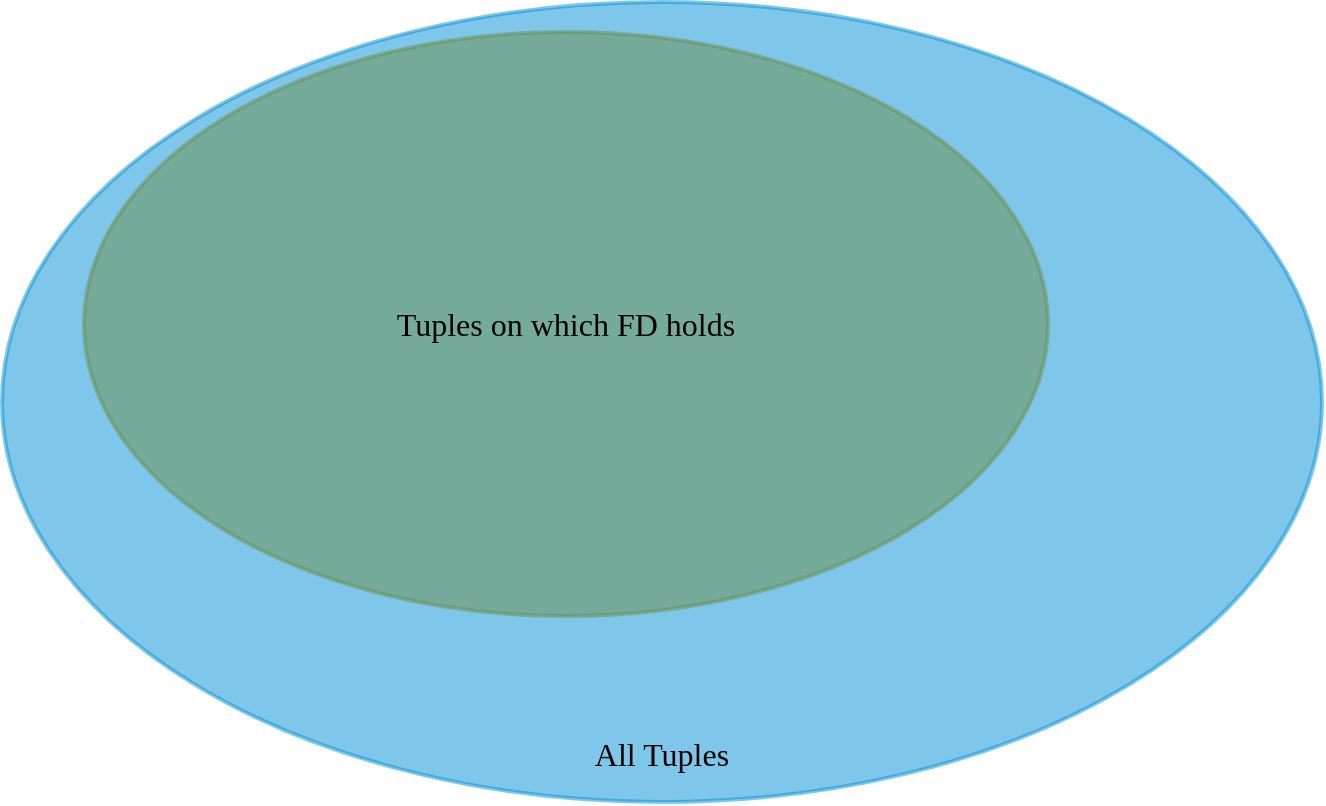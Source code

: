 <mxfile pages="1" version="11.2.8" type="device"><diagram id="3228e29e-7158-1315-38df-8450db1d8a1d" name="Page-1"><mxGraphModel dx="1673" dy="1087" grid="1" gridSize="10" guides="1" tooltips="1" connect="1" arrows="1" fold="1" page="1" pageScale="1" pageWidth="1169" pageHeight="827" background="#ffffff" math="0" shadow="0"><root><mxCell id="0"/><mxCell id="1" parent="0"/><mxCell id="21638" value="&lt;div style=&quot;line-height: 100%&quot;&gt;All Tuples&lt;br&gt;&lt;/div&gt;" style="ellipse;whiteSpace=wrap;html=1;rounded=1;shadow=0;glass=0;labelBackgroundColor=none;strokeColor=#008FD5;strokeWidth=2;fillColor=#008FD5;gradientColor=none;fontFamily=Palatino;fontSize=16;fontColor=#000000;align=center;opacity=50;spacing=15;verticalAlign=bottom;horizontal=1;" parent="1" vertex="1"><mxGeometry x="140" y="213" width="660" height="400" as="geometry"/></mxCell><mxCell id="McxPTYIpK6dDyut8wMrU-21645" value="Tuples on which FD holds" style="ellipse;whiteSpace=wrap;html=1;rounded=1;shadow=0;glass=0;labelBackgroundColor=none;strokeColor=#6D904F;strokeWidth=2;fillColor=#6D904F;gradientColor=none;fontFamily=Palatino;fontSize=16;fontColor=#000000;align=center;opacity=50;spacing=15;verticalAlign=middle;horizontal=1;" vertex="1" parent="1"><mxGeometry x="181" y="228" width="482" height="292" as="geometry"/></mxCell></root></mxGraphModel></diagram></mxfile>